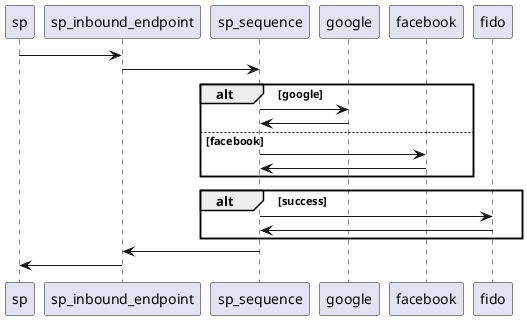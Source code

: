 @startuml

participant sp
participant sp_inbound_endpoint
participant sp_sequence
participant google
participant facebook
participant fido


sp -> sp_inbound_endpoint
sp_inbound_endpoint -> sp_sequence


alt google
sp_sequence -> google
google -> sp_sequence

else facebook
sp_sequence -> facebook
facebook -> sp_sequence
end

alt success
sp_sequence -> fido
fido -> sp_sequence
end

sp_sequence -> sp_inbound_endpoint
sp_inbound_endpoint -> sp

@enduml